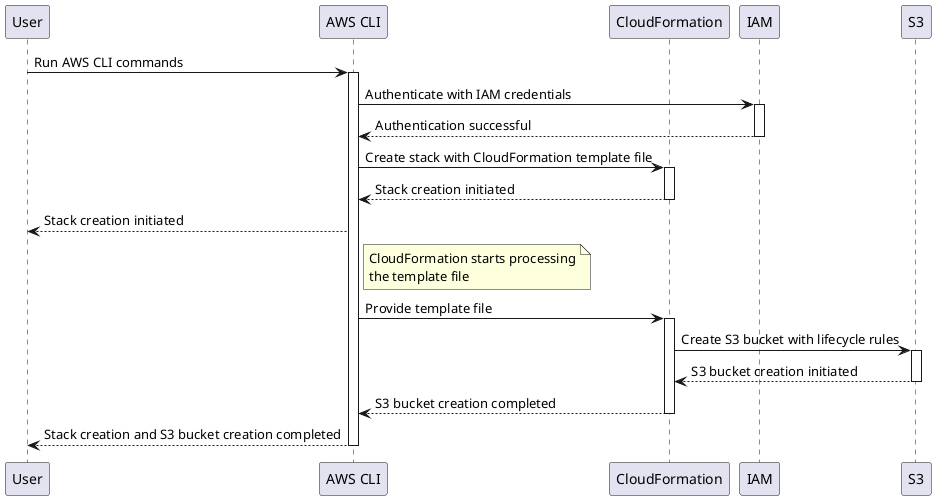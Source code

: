 @startuml
participant "User" as User
participant "AWS CLI" as AWS_CLI
participant "CloudFormation" as CloudFormation
participant "IAM" as IAM
participant "S3" as S3

User -> AWS_CLI: Run AWS CLI commands
activate AWS_CLI

AWS_CLI -> IAM: Authenticate with IAM credentials
activate IAM
IAM --> AWS_CLI: Authentication successful
deactivate IAM

AWS_CLI -> CloudFormation: Create stack with CloudFormation template file
activate CloudFormation
CloudFormation --> AWS_CLI: Stack creation initiated
deactivate CloudFormation

AWS_CLI --> User: Stack creation initiated

note right of AWS_CLI: CloudFormation starts processing\nthe template file

AWS_CLI -> CloudFormation: Provide template file
activate CloudFormation

CloudFormation -> S3: Create S3 bucket with lifecycle rules
activate S3
S3 --> CloudFormation: S3 bucket creation initiated
deactivate S3

CloudFormation --> AWS_CLI: S3 bucket creation completed

deactivate CloudFormation

AWS_CLI --> User: Stack creation and S3 bucket creation completed

deactivate AWS_CLI
@enduml
